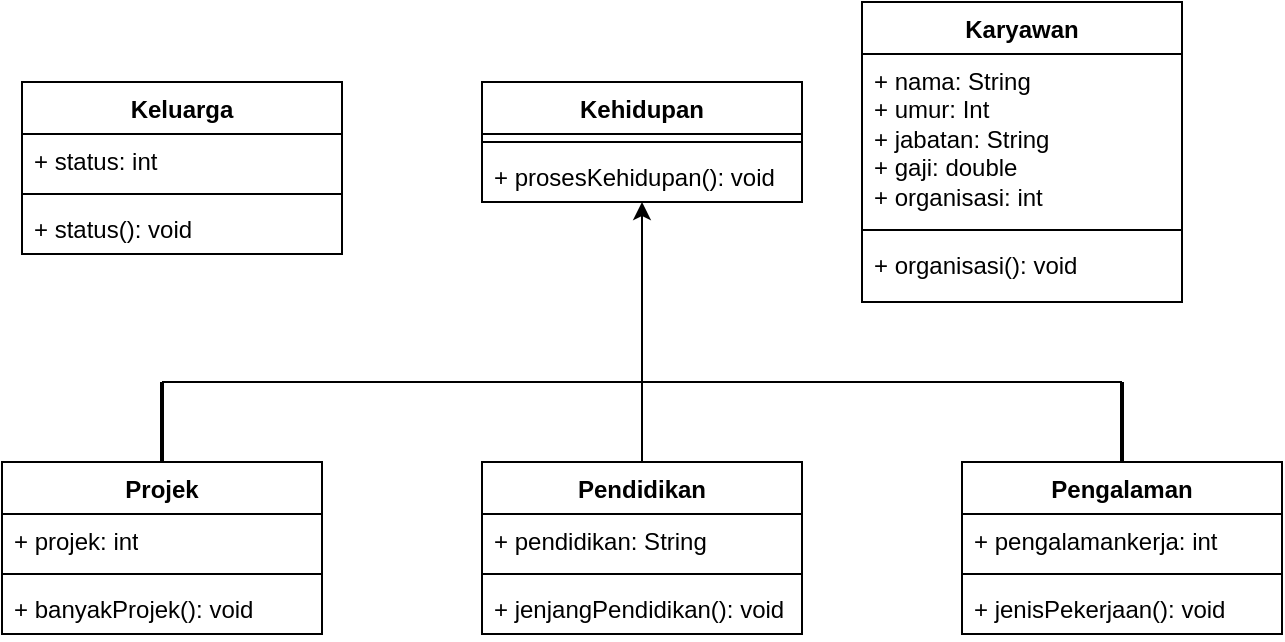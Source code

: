 <mxfile version="24.3.1" type="device">
  <diagram id="C5RBs43oDa-KdzZeNtuy" name="Page-1">
    <mxGraphModel dx="1035" dy="551" grid="1" gridSize="10" guides="1" tooltips="1" connect="1" arrows="1" fold="1" page="1" pageScale="1" pageWidth="827" pageHeight="1169" math="0" shadow="0">
      <root>
        <mxCell id="WIyWlLk6GJQsqaUBKTNV-0" />
        <mxCell id="WIyWlLk6GJQsqaUBKTNV-1" parent="WIyWlLk6GJQsqaUBKTNV-0" />
        <mxCell id="fELAHdqOdQfVNy8drO7M-28" value="Kehidupan" style="swimlane;fontStyle=1;align=center;verticalAlign=top;childLayout=stackLayout;horizontal=1;startSize=26;horizontalStack=0;resizeParent=1;resizeParentMax=0;resizeLast=0;collapsible=1;marginBottom=0;whiteSpace=wrap;html=1;" vertex="1" parent="WIyWlLk6GJQsqaUBKTNV-1">
          <mxGeometry x="320" y="170" width="160" height="60" as="geometry" />
        </mxCell>
        <mxCell id="fELAHdqOdQfVNy8drO7M-30" value="" style="line;strokeWidth=1;fillColor=none;align=left;verticalAlign=middle;spacingTop=-1;spacingLeft=3;spacingRight=3;rotatable=0;labelPosition=right;points=[];portConstraint=eastwest;strokeColor=inherit;" vertex="1" parent="fELAHdqOdQfVNy8drO7M-28">
          <mxGeometry y="26" width="160" height="8" as="geometry" />
        </mxCell>
        <mxCell id="fELAHdqOdQfVNy8drO7M-31" value="+ prosesKehidupan(): void" style="text;strokeColor=none;fillColor=none;align=left;verticalAlign=top;spacingLeft=4;spacingRight=4;overflow=hidden;rotatable=0;points=[[0,0.5],[1,0.5]];portConstraint=eastwest;whiteSpace=wrap;html=1;" vertex="1" parent="fELAHdqOdQfVNy8drO7M-28">
          <mxGeometry y="34" width="160" height="26" as="geometry" />
        </mxCell>
        <mxCell id="fELAHdqOdQfVNy8drO7M-60" style="edgeStyle=orthogonalEdgeStyle;rounded=0;orthogonalLoop=1;jettySize=auto;html=1;" edge="1" parent="WIyWlLk6GJQsqaUBKTNV-1" source="fELAHdqOdQfVNy8drO7M-36">
          <mxGeometry relative="1" as="geometry">
            <mxPoint x="400" y="230" as="targetPoint" />
          </mxGeometry>
        </mxCell>
        <mxCell id="fELAHdqOdQfVNy8drO7M-36" value="Pendidikan" style="swimlane;fontStyle=1;align=center;verticalAlign=top;childLayout=stackLayout;horizontal=1;startSize=26;horizontalStack=0;resizeParent=1;resizeParentMax=0;resizeLast=0;collapsible=1;marginBottom=0;whiteSpace=wrap;html=1;" vertex="1" parent="WIyWlLk6GJQsqaUBKTNV-1">
          <mxGeometry x="320" y="360" width="160" height="86" as="geometry" />
        </mxCell>
        <mxCell id="fELAHdqOdQfVNy8drO7M-37" value="+ pendidikan: String" style="text;strokeColor=none;fillColor=none;align=left;verticalAlign=top;spacingLeft=4;spacingRight=4;overflow=hidden;rotatable=0;points=[[0,0.5],[1,0.5]];portConstraint=eastwest;whiteSpace=wrap;html=1;" vertex="1" parent="fELAHdqOdQfVNy8drO7M-36">
          <mxGeometry y="26" width="160" height="26" as="geometry" />
        </mxCell>
        <mxCell id="fELAHdqOdQfVNy8drO7M-38" value="" style="line;strokeWidth=1;fillColor=none;align=left;verticalAlign=middle;spacingTop=-1;spacingLeft=3;spacingRight=3;rotatable=0;labelPosition=right;points=[];portConstraint=eastwest;strokeColor=inherit;" vertex="1" parent="fELAHdqOdQfVNy8drO7M-36">
          <mxGeometry y="52" width="160" height="8" as="geometry" />
        </mxCell>
        <mxCell id="fELAHdqOdQfVNy8drO7M-39" value="+ jenjangPendidikan(): void" style="text;strokeColor=none;fillColor=none;align=left;verticalAlign=top;spacingLeft=4;spacingRight=4;overflow=hidden;rotatable=0;points=[[0,0.5],[1,0.5]];portConstraint=eastwest;whiteSpace=wrap;html=1;" vertex="1" parent="fELAHdqOdQfVNy8drO7M-36">
          <mxGeometry y="60" width="160" height="26" as="geometry" />
        </mxCell>
        <mxCell id="fELAHdqOdQfVNy8drO7M-40" value="Keluarga" style="swimlane;fontStyle=1;align=center;verticalAlign=top;childLayout=stackLayout;horizontal=1;startSize=26;horizontalStack=0;resizeParent=1;resizeParentMax=0;resizeLast=0;collapsible=1;marginBottom=0;whiteSpace=wrap;html=1;" vertex="1" parent="WIyWlLk6GJQsqaUBKTNV-1">
          <mxGeometry x="90" y="170" width="160" height="86" as="geometry" />
        </mxCell>
        <mxCell id="fELAHdqOdQfVNy8drO7M-41" value="+ status: int" style="text;strokeColor=none;fillColor=none;align=left;verticalAlign=top;spacingLeft=4;spacingRight=4;overflow=hidden;rotatable=0;points=[[0,0.5],[1,0.5]];portConstraint=eastwest;whiteSpace=wrap;html=1;" vertex="1" parent="fELAHdqOdQfVNy8drO7M-40">
          <mxGeometry y="26" width="160" height="26" as="geometry" />
        </mxCell>
        <mxCell id="fELAHdqOdQfVNy8drO7M-42" value="" style="line;strokeWidth=1;fillColor=none;align=left;verticalAlign=middle;spacingTop=-1;spacingLeft=3;spacingRight=3;rotatable=0;labelPosition=right;points=[];portConstraint=eastwest;strokeColor=inherit;" vertex="1" parent="fELAHdqOdQfVNy8drO7M-40">
          <mxGeometry y="52" width="160" height="8" as="geometry" />
        </mxCell>
        <mxCell id="fELAHdqOdQfVNy8drO7M-43" value="+ status(): void" style="text;strokeColor=none;fillColor=none;align=left;verticalAlign=top;spacingLeft=4;spacingRight=4;overflow=hidden;rotatable=0;points=[[0,0.5],[1,0.5]];portConstraint=eastwest;whiteSpace=wrap;html=1;" vertex="1" parent="fELAHdqOdQfVNy8drO7M-40">
          <mxGeometry y="60" width="160" height="26" as="geometry" />
        </mxCell>
        <mxCell id="fELAHdqOdQfVNy8drO7M-44" value="Projek" style="swimlane;fontStyle=1;align=center;verticalAlign=top;childLayout=stackLayout;horizontal=1;startSize=26;horizontalStack=0;resizeParent=1;resizeParentMax=0;resizeLast=0;collapsible=1;marginBottom=0;whiteSpace=wrap;html=1;" vertex="1" parent="WIyWlLk6GJQsqaUBKTNV-1">
          <mxGeometry x="80" y="360" width="160" height="86" as="geometry" />
        </mxCell>
        <mxCell id="fELAHdqOdQfVNy8drO7M-45" value="+ projek: int" style="text;strokeColor=none;fillColor=none;align=left;verticalAlign=top;spacingLeft=4;spacingRight=4;overflow=hidden;rotatable=0;points=[[0,0.5],[1,0.5]];portConstraint=eastwest;whiteSpace=wrap;html=1;" vertex="1" parent="fELAHdqOdQfVNy8drO7M-44">
          <mxGeometry y="26" width="160" height="26" as="geometry" />
        </mxCell>
        <mxCell id="fELAHdqOdQfVNy8drO7M-46" value="" style="line;strokeWidth=1;fillColor=none;align=left;verticalAlign=middle;spacingTop=-1;spacingLeft=3;spacingRight=3;rotatable=0;labelPosition=right;points=[];portConstraint=eastwest;strokeColor=inherit;" vertex="1" parent="fELAHdqOdQfVNy8drO7M-44">
          <mxGeometry y="52" width="160" height="8" as="geometry" />
        </mxCell>
        <mxCell id="fELAHdqOdQfVNy8drO7M-47" value="+ banyakProjek(): void" style="text;strokeColor=none;fillColor=none;align=left;verticalAlign=top;spacingLeft=4;spacingRight=4;overflow=hidden;rotatable=0;points=[[0,0.5],[1,0.5]];portConstraint=eastwest;whiteSpace=wrap;html=1;" vertex="1" parent="fELAHdqOdQfVNy8drO7M-44">
          <mxGeometry y="60" width="160" height="26" as="geometry" />
        </mxCell>
        <mxCell id="fELAHdqOdQfVNy8drO7M-48" value="Pengalaman" style="swimlane;fontStyle=1;align=center;verticalAlign=top;childLayout=stackLayout;horizontal=1;startSize=26;horizontalStack=0;resizeParent=1;resizeParentMax=0;resizeLast=0;collapsible=1;marginBottom=0;whiteSpace=wrap;html=1;" vertex="1" parent="WIyWlLk6GJQsqaUBKTNV-1">
          <mxGeometry x="560" y="360" width="160" height="86" as="geometry" />
        </mxCell>
        <mxCell id="fELAHdqOdQfVNy8drO7M-49" value="+ pengalamankerja: int" style="text;strokeColor=none;fillColor=none;align=left;verticalAlign=top;spacingLeft=4;spacingRight=4;overflow=hidden;rotatable=0;points=[[0,0.5],[1,0.5]];portConstraint=eastwest;whiteSpace=wrap;html=1;" vertex="1" parent="fELAHdqOdQfVNy8drO7M-48">
          <mxGeometry y="26" width="160" height="26" as="geometry" />
        </mxCell>
        <mxCell id="fELAHdqOdQfVNy8drO7M-50" value="" style="line;strokeWidth=1;fillColor=none;align=left;verticalAlign=middle;spacingTop=-1;spacingLeft=3;spacingRight=3;rotatable=0;labelPosition=right;points=[];portConstraint=eastwest;strokeColor=inherit;" vertex="1" parent="fELAHdqOdQfVNy8drO7M-48">
          <mxGeometry y="52" width="160" height="8" as="geometry" />
        </mxCell>
        <mxCell id="fELAHdqOdQfVNy8drO7M-51" value="+ jenisPekerjaan(): void" style="text;strokeColor=none;fillColor=none;align=left;verticalAlign=top;spacingLeft=4;spacingRight=4;overflow=hidden;rotatable=0;points=[[0,0.5],[1,0.5]];portConstraint=eastwest;whiteSpace=wrap;html=1;" vertex="1" parent="fELAHdqOdQfVNy8drO7M-48">
          <mxGeometry y="60" width="160" height="26" as="geometry" />
        </mxCell>
        <mxCell id="fELAHdqOdQfVNy8drO7M-52" value="Karyawan" style="swimlane;fontStyle=1;align=center;verticalAlign=top;childLayout=stackLayout;horizontal=1;startSize=26;horizontalStack=0;resizeParent=1;resizeParentMax=0;resizeLast=0;collapsible=1;marginBottom=0;whiteSpace=wrap;html=1;" vertex="1" parent="WIyWlLk6GJQsqaUBKTNV-1">
          <mxGeometry x="510" y="130" width="160" height="150" as="geometry" />
        </mxCell>
        <mxCell id="fELAHdqOdQfVNy8drO7M-53" value="+ nama: String&lt;div&gt;+ umur: Int&lt;br&gt;&lt;/div&gt;&lt;div&gt;+ jabatan: String&lt;br&gt;&lt;/div&gt;&lt;div&gt;+ gaji: double&lt;br&gt;&lt;/div&gt;&lt;div&gt;+ organisasi: int&lt;br&gt;&lt;/div&gt;" style="text;strokeColor=none;fillColor=none;align=left;verticalAlign=top;spacingLeft=4;spacingRight=4;overflow=hidden;rotatable=0;points=[[0,0.5],[1,0.5]];portConstraint=eastwest;whiteSpace=wrap;html=1;" vertex="1" parent="fELAHdqOdQfVNy8drO7M-52">
          <mxGeometry y="26" width="160" height="84" as="geometry" />
        </mxCell>
        <mxCell id="fELAHdqOdQfVNy8drO7M-54" value="" style="line;strokeWidth=1;fillColor=none;align=left;verticalAlign=middle;spacingTop=-1;spacingLeft=3;spacingRight=3;rotatable=0;labelPosition=right;points=[];portConstraint=eastwest;strokeColor=inherit;" vertex="1" parent="fELAHdqOdQfVNy8drO7M-52">
          <mxGeometry y="110" width="160" height="8" as="geometry" />
        </mxCell>
        <mxCell id="fELAHdqOdQfVNy8drO7M-55" value="+ organisasi(): void" style="text;strokeColor=none;fillColor=none;align=left;verticalAlign=top;spacingLeft=4;spacingRight=4;overflow=hidden;rotatable=0;points=[[0,0.5],[1,0.5]];portConstraint=eastwest;whiteSpace=wrap;html=1;" vertex="1" parent="fELAHdqOdQfVNy8drO7M-52">
          <mxGeometry y="118" width="160" height="32" as="geometry" />
        </mxCell>
        <mxCell id="fELAHdqOdQfVNy8drO7M-56" value="" style="line;strokeWidth=1;fillColor=none;align=left;verticalAlign=middle;spacingTop=-1;spacingLeft=3;spacingRight=3;rotatable=0;labelPosition=right;points=[];portConstraint=eastwest;strokeColor=inherit;" vertex="1" parent="WIyWlLk6GJQsqaUBKTNV-1">
          <mxGeometry x="160" y="310" width="480" height="20" as="geometry" />
        </mxCell>
        <mxCell id="fELAHdqOdQfVNy8drO7M-57" value="" style="line;strokeWidth=2;direction=south;html=1;" vertex="1" parent="WIyWlLk6GJQsqaUBKTNV-1">
          <mxGeometry x="155" y="320" width="10" height="40" as="geometry" />
        </mxCell>
        <mxCell id="fELAHdqOdQfVNy8drO7M-59" value="" style="line;strokeWidth=2;direction=south;html=1;" vertex="1" parent="WIyWlLk6GJQsqaUBKTNV-1">
          <mxGeometry x="635" y="320" width="10" height="40" as="geometry" />
        </mxCell>
      </root>
    </mxGraphModel>
  </diagram>
</mxfile>
